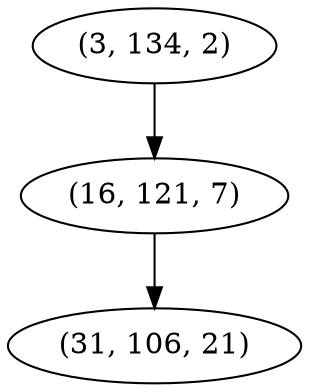 digraph tree {
    "(3, 134, 2)";
    "(16, 121, 7)";
    "(31, 106, 21)";
    "(3, 134, 2)" -> "(16, 121, 7)";
    "(16, 121, 7)" -> "(31, 106, 21)";
}
